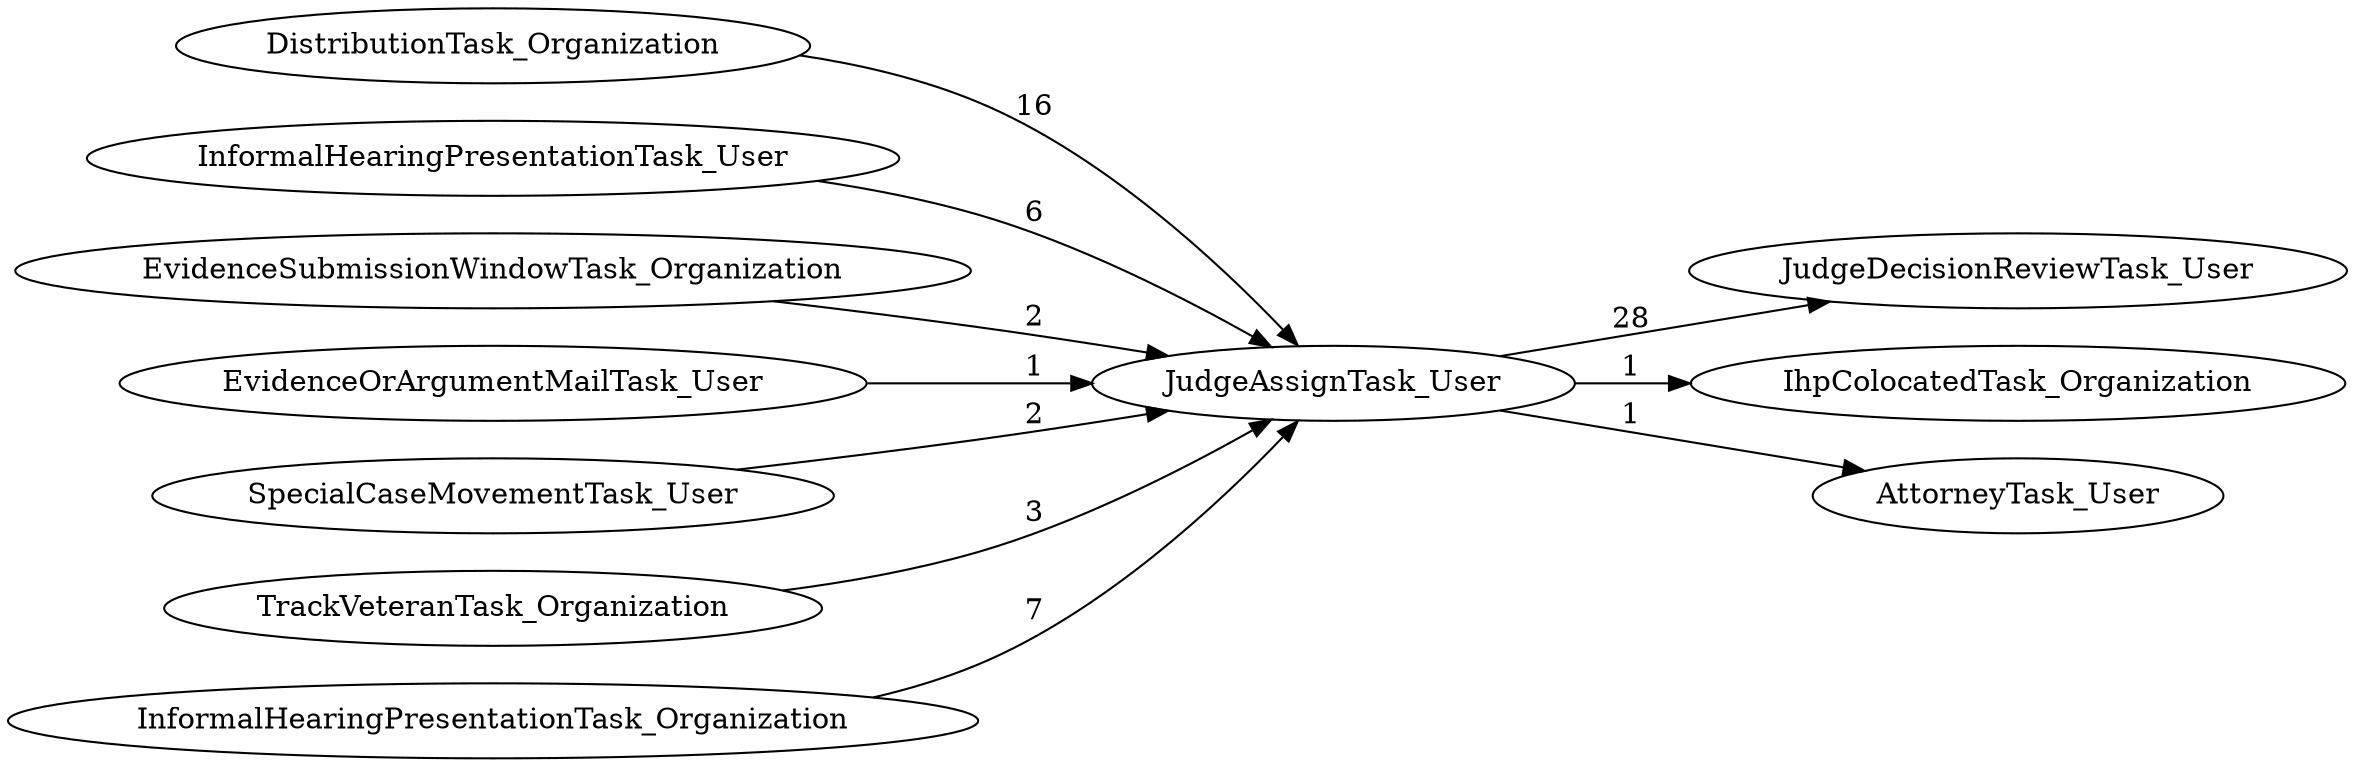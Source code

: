 digraph G {
rankdir="LR";
"DistributionTask_Organization" -> "JudgeAssignTask_User" [label=16]
"InformalHearingPresentationTask_User" -> "JudgeAssignTask_User" [label=6]
"EvidenceSubmissionWindowTask_Organization" -> "JudgeAssignTask_User" [label=2]
"EvidenceOrArgumentMailTask_User" -> "JudgeAssignTask_User" [label=1]
"JudgeAssignTask_User" -> "JudgeDecisionReviewTask_User" [label=28]
"JudgeAssignTask_User" -> "IhpColocatedTask_Organization" [label=1]
"JudgeAssignTask_User" -> "AttorneyTask_User" [label=1]
"SpecialCaseMovementTask_User" -> "JudgeAssignTask_User" [label=2]
"TrackVeteranTask_Organization" -> "JudgeAssignTask_User" [label=3]
"InformalHearingPresentationTask_Organization" -> "JudgeAssignTask_User" [label=7]
}

